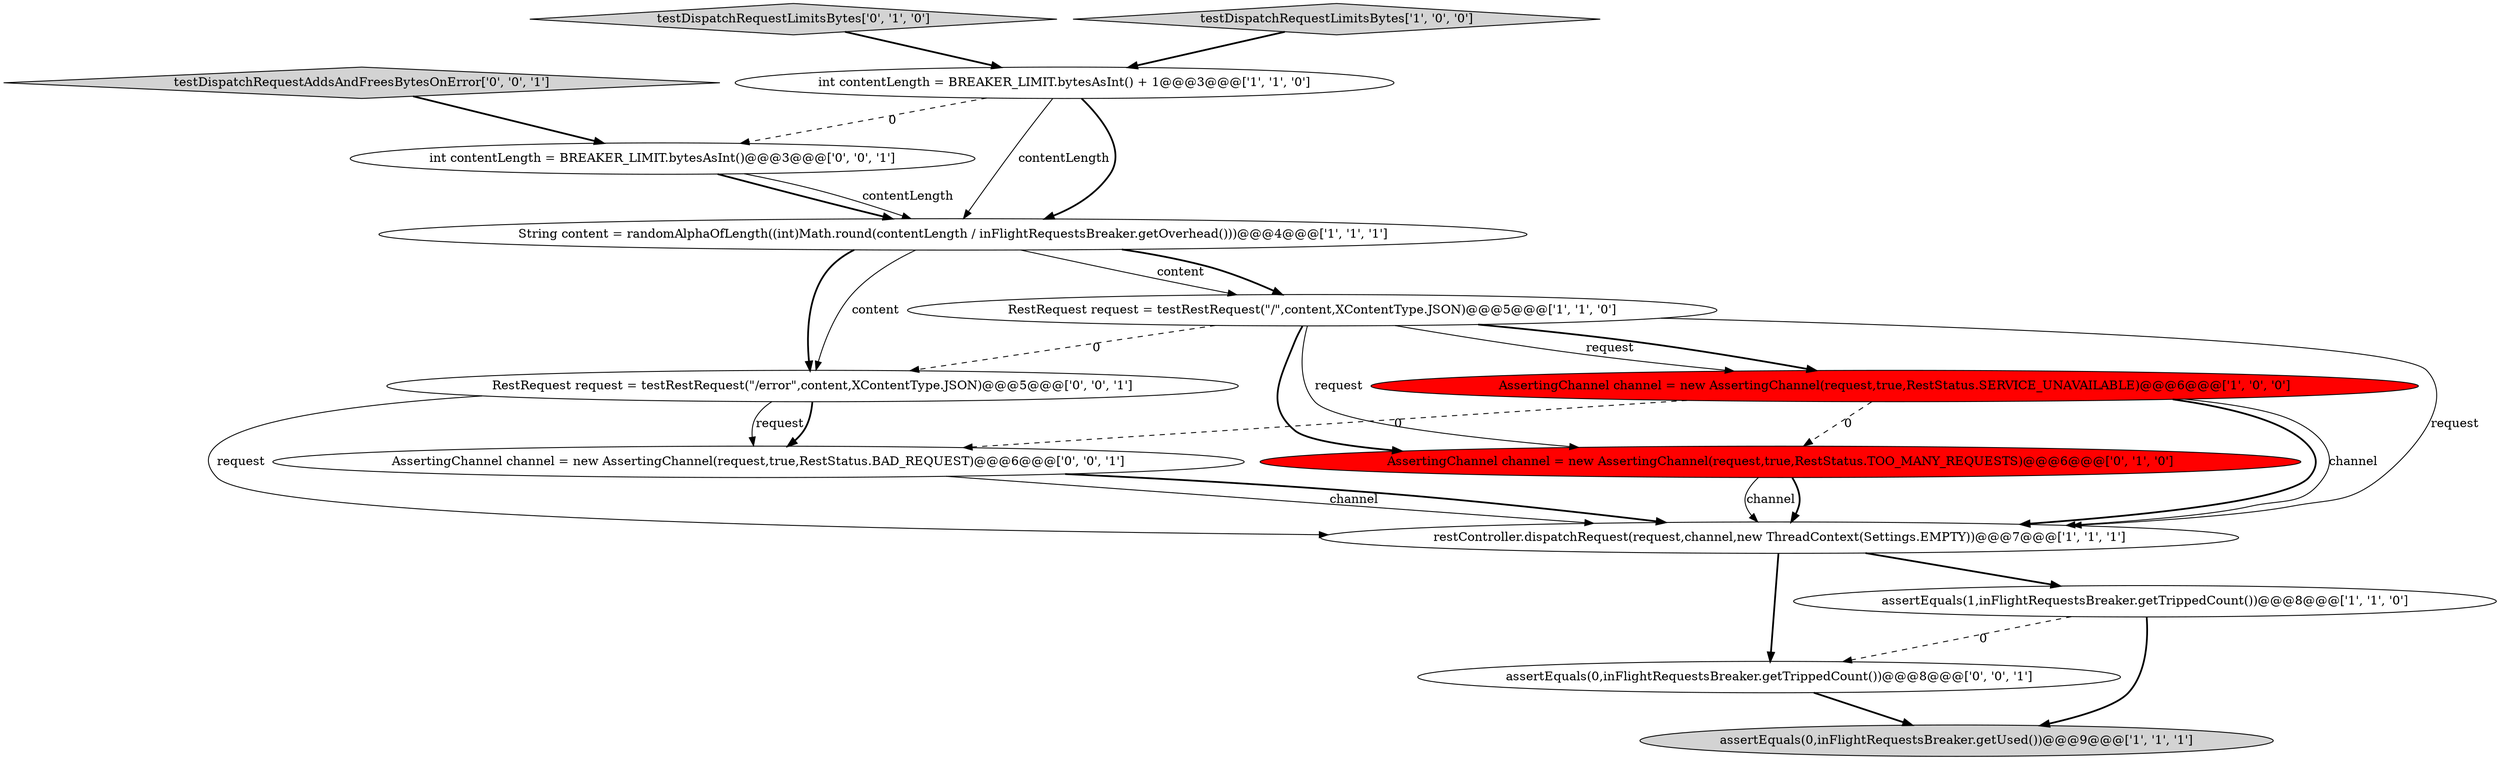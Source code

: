 digraph {
3 [style = filled, label = "restController.dispatchRequest(request,channel,new ThreadContext(Settings.EMPTY))@@@7@@@['1', '1', '1']", fillcolor = white, shape = ellipse image = "AAA0AAABBB1BBB"];
14 [style = filled, label = "RestRequest request = testRestRequest(\"/error\",content,XContentType.JSON)@@@5@@@['0', '0', '1']", fillcolor = white, shape = ellipse image = "AAA0AAABBB3BBB"];
0 [style = filled, label = "int contentLength = BREAKER_LIMIT.bytesAsInt() + 1@@@3@@@['1', '1', '0']", fillcolor = white, shape = ellipse image = "AAA0AAABBB1BBB"];
4 [style = filled, label = "RestRequest request = testRestRequest(\"/\",content,XContentType.JSON)@@@5@@@['1', '1', '0']", fillcolor = white, shape = ellipse image = "AAA0AAABBB1BBB"];
9 [style = filled, label = "AssertingChannel channel = new AssertingChannel(request,true,RestStatus.TOO_MANY_REQUESTS)@@@6@@@['0', '1', '0']", fillcolor = red, shape = ellipse image = "AAA1AAABBB2BBB"];
8 [style = filled, label = "testDispatchRequestLimitsBytes['0', '1', '0']", fillcolor = lightgray, shape = diamond image = "AAA0AAABBB2BBB"];
7 [style = filled, label = "testDispatchRequestLimitsBytes['1', '0', '0']", fillcolor = lightgray, shape = diamond image = "AAA0AAABBB1BBB"];
6 [style = filled, label = "String content = randomAlphaOfLength((int)Math.round(contentLength / inFlightRequestsBreaker.getOverhead()))@@@4@@@['1', '1', '1']", fillcolor = white, shape = ellipse image = "AAA0AAABBB1BBB"];
5 [style = filled, label = "AssertingChannel channel = new AssertingChannel(request,true,RestStatus.SERVICE_UNAVAILABLE)@@@6@@@['1', '0', '0']", fillcolor = red, shape = ellipse image = "AAA1AAABBB1BBB"];
11 [style = filled, label = "testDispatchRequestAddsAndFreesBytesOnError['0', '0', '1']", fillcolor = lightgray, shape = diamond image = "AAA0AAABBB3BBB"];
10 [style = filled, label = "assertEquals(0,inFlightRequestsBreaker.getTrippedCount())@@@8@@@['0', '0', '1']", fillcolor = white, shape = ellipse image = "AAA0AAABBB3BBB"];
13 [style = filled, label = "AssertingChannel channel = new AssertingChannel(request,true,RestStatus.BAD_REQUEST)@@@6@@@['0', '0', '1']", fillcolor = white, shape = ellipse image = "AAA0AAABBB3BBB"];
2 [style = filled, label = "assertEquals(0,inFlightRequestsBreaker.getUsed())@@@9@@@['1', '1', '1']", fillcolor = lightgray, shape = ellipse image = "AAA0AAABBB1BBB"];
1 [style = filled, label = "assertEquals(1,inFlightRequestsBreaker.getTrippedCount())@@@8@@@['1', '1', '0']", fillcolor = white, shape = ellipse image = "AAA0AAABBB1BBB"];
12 [style = filled, label = "int contentLength = BREAKER_LIMIT.bytesAsInt()@@@3@@@['0', '0', '1']", fillcolor = white, shape = ellipse image = "AAA0AAABBB3BBB"];
5->13 [style = dashed, label="0"];
5->3 [style = bold, label=""];
4->9 [style = bold, label=""];
0->6 [style = solid, label="contentLength"];
4->9 [style = solid, label="request"];
3->1 [style = bold, label=""];
0->6 [style = bold, label=""];
5->9 [style = dashed, label="0"];
6->4 [style = solid, label="content"];
7->0 [style = bold, label=""];
11->12 [style = bold, label=""];
13->3 [style = solid, label="channel"];
1->10 [style = dashed, label="0"];
0->12 [style = dashed, label="0"];
12->6 [style = bold, label=""];
12->6 [style = solid, label="contentLength"];
8->0 [style = bold, label=""];
6->14 [style = bold, label=""];
3->10 [style = bold, label=""];
6->4 [style = bold, label=""];
4->3 [style = solid, label="request"];
13->3 [style = bold, label=""];
14->13 [style = solid, label="request"];
5->3 [style = solid, label="channel"];
4->5 [style = solid, label="request"];
14->3 [style = solid, label="request"];
9->3 [style = bold, label=""];
10->2 [style = bold, label=""];
1->2 [style = bold, label=""];
6->14 [style = solid, label="content"];
4->14 [style = dashed, label="0"];
14->13 [style = bold, label=""];
4->5 [style = bold, label=""];
9->3 [style = solid, label="channel"];
}
